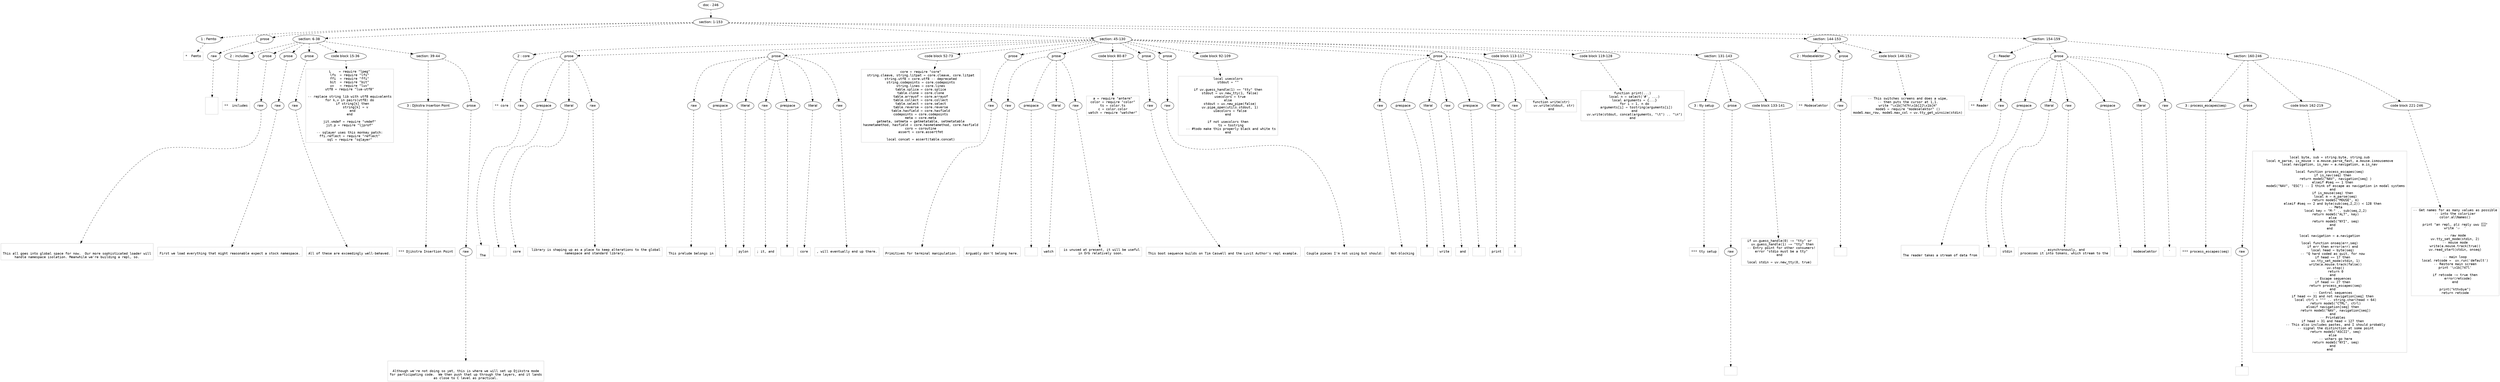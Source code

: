 digraph lpegNode {

node [fontname=Helvetica]
edge [style=dashed]

doc_0 [label="doc - 246"]


doc_0 -> { section_1}
{rank=same; section_1}

section_1 [label="section: 1-153"]


// END RANK doc_0

section_1 -> { header_2 prose_3 section_4 section_5 section_6 section_7}
{rank=same; header_2 prose_3 section_4 section_5 section_6 section_7}

header_2 [label="1 : Femto"]

prose_3 [label="prose"]

section_4 [label="section: 6-38"]

section_5 [label="section: 45-130"]

section_6 [label="section: 144-153"]

section_7 [label="section: 154-159"]


// END RANK section_1

header_2 -> leaf_8
leaf_8  [color=Gray,shape=rectangle,fontname=Inconsolata,label="*  Femto"]
// END RANK header_2

prose_3 -> { raw_9}
{rank=same; raw_9}

raw_9 [label="raw"]


// END RANK prose_3

raw_9 -> leaf_10
leaf_10  [color=Gray,shape=rectangle,fontname=Inconsolata,label="



"]
// END RANK raw_9

section_4 -> { header_11 prose_12 prose_13 prose_14 codeblock_15 section_16}
{rank=same; header_11 prose_12 prose_13 prose_14 codeblock_15 section_16}

header_11 [label="2 : includes"]

prose_12 [label="prose"]

prose_13 [label="prose"]

prose_14 [label="prose"]

codeblock_15 [label="code block 15-36"]

section_16 [label="section: 39-44"]


// END RANK section_4

header_11 -> leaf_17
leaf_17  [color=Gray,shape=rectangle,fontname=Inconsolata,label="**  includes"]
// END RANK header_11

prose_12 -> { raw_18}
{rank=same; raw_18}

raw_18 [label="raw"]


// END RANK prose_12

raw_18 -> leaf_19
leaf_19  [color=Gray,shape=rectangle,fontname=Inconsolata,label="

This all goes into global space for now.  Our more sophisticated loader will
handle namespace isolation. Meanwhile we're building a repl, so.
"]
// END RANK raw_18

prose_13 -> { raw_20}
{rank=same; raw_20}

raw_20 [label="raw"]


// END RANK prose_13

raw_20 -> leaf_21
leaf_21  [color=Gray,shape=rectangle,fontname=Inconsolata,label="
First we load everything that might reasonable expect a stock namespace.
"]
// END RANK raw_20

prose_14 -> { raw_22}
{rank=same; raw_22}

raw_22 [label="raw"]


// END RANK prose_14

raw_22 -> leaf_23
leaf_23  [color=Gray,shape=rectangle,fontname=Inconsolata,label="
All of these are exceedingly well-behaved.
"]
// END RANK raw_22

codeblock_15 -> leaf_24
leaf_24  [color=Gray,shape=rectangle,fontname=Inconsolata,label="L    = require \"lpeg\"
lfs  = require \"lfs\"
ffi  = require \"ffi\"
bit  = require \"bit\"
uv   = require \"luv\"
utf8 = require \"lua-utf8\"

-- replace string lib with utf8 equivalents
for k,v in pairs(utf8) do
   if string[k] then
      string[k] = v
   end
end

jit.vmdef = require \"vmdef\"
jit.p = require \"ljprof\"

-- sqlayer uses this monkey patch:
ffi.reflect = require \"reflect\"
sql = require \"sqlayer\""]
// END RANK codeblock_15

section_16 -> { header_25 prose_26}
{rank=same; header_25 prose_26}

header_25 [label="3 : Djikstra Insertion Point"]

prose_26 [label="prose"]


// END RANK section_16

header_25 -> leaf_27
leaf_27  [color=Gray,shape=rectangle,fontname=Inconsolata,label="*** Djikstra Insertion Point"]
// END RANK header_25

prose_26 -> { raw_28}
{rank=same; raw_28}

raw_28 [label="raw"]


// END RANK prose_26

raw_28 -> leaf_29
leaf_29  [color=Gray,shape=rectangle,fontname=Inconsolata,label="

Although we're not doing so yet, this is where we will set up Djikstra mode
for participating code.  We then push that up through the layers, and it lands
as close to C level as practical.
"]
// END RANK raw_28

section_5 -> { header_30 prose_31 prose_32 codeblock_33 prose_34 prose_35 codeblock_36 prose_37 prose_38 codeblock_39 prose_40 codeblock_41 codeblock_42 section_43}
{rank=same; header_30 prose_31 prose_32 codeblock_33 prose_34 prose_35 codeblock_36 prose_37 prose_38 codeblock_39 prose_40 codeblock_41 codeblock_42 section_43}

header_30 [label="2 : core"]

prose_31 [label="prose"]

prose_32 [label="prose"]

codeblock_33 [label="code block 52-73"]

prose_34 [label="prose"]

prose_35 [label="prose"]

codeblock_36 [label="code block 80-87"]

prose_37 [label="prose"]

prose_38 [label="prose"]

codeblock_39 [label="code block 92-109"]

prose_40 [label="prose"]

codeblock_41 [label="code block 113-117"]

codeblock_42 [label="code block 119-128"]

section_43 [label="section: 131-143"]


// END RANK section_5

header_30 -> leaf_44
leaf_44  [color=Gray,shape=rectangle,fontname=Inconsolata,label="** core"]
// END RANK header_30

prose_31 -> { raw_45 prespace_46 literal_47 raw_48}
{rank=same; raw_45 prespace_46 literal_47 raw_48}

raw_45 [label="raw"]

prespace_46 [label="prespace"]

literal_47 [label="literal"]

raw_48 [label="raw"]


// END RANK prose_31

raw_45 -> leaf_49
leaf_49  [color=Gray,shape=rectangle,fontname=Inconsolata,label="

The"]
// END RANK raw_45

prespace_46 -> leaf_50
leaf_50  [color=Gray,shape=rectangle,fontname=Inconsolata,label=" "]
// END RANK prespace_46

literal_47 -> leaf_51
leaf_51  [color=Gray,shape=rectangle,fontname=Inconsolata,label="core"]
// END RANK literal_47

raw_48 -> leaf_52
leaf_52  [color=Gray,shape=rectangle,fontname=Inconsolata,label=" library is shaping up as a place to keep alterations to the global
namespace and standard library.
"]
// END RANK raw_48

prose_32 -> { raw_53 prespace_54 literal_55 raw_56 prespace_57 literal_58 raw_59}
{rank=same; raw_53 prespace_54 literal_55 raw_56 prespace_57 literal_58 raw_59}

raw_53 [label="raw"]

prespace_54 [label="prespace"]

literal_55 [label="literal"]

raw_56 [label="raw"]

prespace_57 [label="prespace"]

literal_58 [label="literal"]

raw_59 [label="raw"]


// END RANK prose_32

raw_53 -> leaf_60
leaf_60  [color=Gray,shape=rectangle,fontname=Inconsolata,label="
This prelude belongs in"]
// END RANK raw_53

prespace_54 -> leaf_61
leaf_61  [color=Gray,shape=rectangle,fontname=Inconsolata,label=" "]
// END RANK prespace_54

literal_55 -> leaf_62
leaf_62  [color=Gray,shape=rectangle,fontname=Inconsolata,label="pylon"]
// END RANK literal_55

raw_56 -> leaf_63
leaf_63  [color=Gray,shape=rectangle,fontname=Inconsolata,label="; it, and"]
// END RANK raw_56

prespace_57 -> leaf_64
leaf_64  [color=Gray,shape=rectangle,fontname=Inconsolata,label=" "]
// END RANK prespace_57

literal_58 -> leaf_65
leaf_65  [color=Gray,shape=rectangle,fontname=Inconsolata,label="core"]
// END RANK literal_58

raw_59 -> leaf_66
leaf_66  [color=Gray,shape=rectangle,fontname=Inconsolata,label=", will eventually end up there.
"]
// END RANK raw_59

codeblock_33 -> leaf_67
leaf_67  [color=Gray,shape=rectangle,fontname=Inconsolata,label="core = require \"core\"
string.cleave, string.litpat = core.cleave, core.litpat
string.utf8 = core.utf8 -- deprecated
string.codepoints = core.codepoints
string.lines = core.lines
table.splice = core.splice
table.clone = core.clone
table.arrayof = core.arrayof
table.collect = core.collect
table.select = core.select
table.reverse = core.reverse
table.hasfield = core.hasfield
codepoints = core.codepoints
meta = core.meta
getmeta, setmeta = getmetatable, setmetatable
hasmetamethod, hasfield = core.hasmetamethod, core.hasfield
coro = coroutine
assert = core.assertfmt

local concat = assert(table.concat)"]
// END RANK codeblock_33

prose_34 -> { raw_68}
{rank=same; raw_68}

raw_68 [label="raw"]


// END RANK prose_34

raw_68 -> leaf_69
leaf_69  [color=Gray,shape=rectangle,fontname=Inconsolata,label="
Primitives for terminal manipulation.
"]
// END RANK raw_68

prose_35 -> { raw_70 prespace_71 literal_72 raw_73}
{rank=same; raw_70 prespace_71 literal_72 raw_73}

raw_70 [label="raw"]

prespace_71 [label="prespace"]

literal_72 [label="literal"]

raw_73 [label="raw"]


// END RANK prose_35

raw_70 -> leaf_74
leaf_74  [color=Gray,shape=rectangle,fontname=Inconsolata,label="
Arguably don't belong here."]
// END RANK raw_70

prespace_71 -> leaf_75
leaf_75  [color=Gray,shape=rectangle,fontname=Inconsolata,label=" "]
// END RANK prespace_71

literal_72 -> leaf_76
leaf_76  [color=Gray,shape=rectangle,fontname=Inconsolata,label="watch"]
// END RANK literal_72

raw_73 -> leaf_77
leaf_77  [color=Gray,shape=rectangle,fontname=Inconsolata,label=" is unused at present, it will be useful
in Orb relatively soon.
"]
// END RANK raw_73

codeblock_36 -> leaf_78
leaf_78  [color=Gray,shape=rectangle,fontname=Inconsolata,label="a = require \"anterm\"
color = require \"color\"
ts = color.ts
c = color.color
watch = require \"watcher\"
"]
// END RANK codeblock_36

prose_37 -> { raw_79}
{rank=same; raw_79}

raw_79 [label="raw"]


// END RANK prose_37

raw_79 -> leaf_80
leaf_80  [color=Gray,shape=rectangle,fontname=Inconsolata,label="
This boot sequence builds on Tim Caswell and the Luvit Author's repl example.
"]
// END RANK raw_79

prose_38 -> { raw_81}
{rank=same; raw_81}

raw_81 [label="raw"]


// END RANK prose_38

raw_81 -> leaf_82
leaf_82  [color=Gray,shape=rectangle,fontname=Inconsolata,label="
Couple pieces I'm not using but should:"]
// END RANK raw_81

codeblock_39 -> leaf_83
leaf_83  [color=Gray,shape=rectangle,fontname=Inconsolata,label="local usecolors
stdout = \"\"

if uv.guess_handle(1) == \"tty\" then
  stdout = uv.new_tty(1, false)
  usecolors = true
else
  stdout = uv.new_pipe(false)
  uv.pipe_open(utils.stdout, 1)
  usecolors = false
end

if not usecolors then
   ts = tostring
   -- #todo make this properly black and white ts
end"]
// END RANK codeblock_39

prose_40 -> { raw_84 prespace_85 literal_86 raw_87 prespace_88 literal_89 raw_90}
{rank=same; raw_84 prespace_85 literal_86 raw_87 prespace_88 literal_89 raw_90}

raw_84 [label="raw"]

prespace_85 [label="prespace"]

literal_86 [label="literal"]

raw_87 [label="raw"]

prespace_88 [label="prespace"]

literal_89 [label="literal"]

raw_90 [label="raw"]


// END RANK prose_40

raw_84 -> leaf_91
leaf_91  [color=Gray,shape=rectangle,fontname=Inconsolata,label="
Not-blocking"]
// END RANK raw_84

prespace_85 -> leaf_92
leaf_92  [color=Gray,shape=rectangle,fontname=Inconsolata,label=" "]
// END RANK prespace_85

literal_86 -> leaf_93
leaf_93  [color=Gray,shape=rectangle,fontname=Inconsolata,label="write"]
// END RANK literal_86

raw_87 -> leaf_94
leaf_94  [color=Gray,shape=rectangle,fontname=Inconsolata,label=" and"]
// END RANK raw_87

prespace_88 -> leaf_95
leaf_95  [color=Gray,shape=rectangle,fontname=Inconsolata,label=" "]
// END RANK prespace_88

literal_89 -> leaf_96
leaf_96  [color=Gray,shape=rectangle,fontname=Inconsolata,label="print"]
// END RANK literal_89

raw_90 -> leaf_97
leaf_97  [color=Gray,shape=rectangle,fontname=Inconsolata,label=":
"]
// END RANK raw_90

codeblock_41 -> leaf_98
leaf_98  [color=Gray,shape=rectangle,fontname=Inconsolata,label="function write(str)
   uv.write(stdout, str)
end"]
// END RANK codeblock_41

codeblock_42 -> leaf_99
leaf_99  [color=Gray,shape=rectangle,fontname=Inconsolata,label="function print(...)
  local n = select('#', ...)
  local arguments = {...}
  for i = 1, n do
    arguments[i] = tostring(arguments[i])
  end
  uv.write(stdout, concat(arguments, \"\\t\") .. \"\\n\")
end"]
// END RANK codeblock_42

section_43 -> { header_100 prose_101 codeblock_102}
{rank=same; header_100 prose_101 codeblock_102}

header_100 [label="3 : tty setup"]

prose_101 [label="prose"]

codeblock_102 [label="code block 133-141"]


// END RANK section_43

header_100 -> leaf_103
leaf_103  [color=Gray,shape=rectangle,fontname=Inconsolata,label="*** tty setup"]
// END RANK header_100

prose_101 -> { raw_104}
{rank=same; raw_104}

raw_104 [label="raw"]


// END RANK prose_101

raw_104 -> leaf_105
leaf_105  [color=Gray,shape=rectangle,fontname=Inconsolata,label="
"]
// END RANK raw_104

codeblock_102 -> leaf_106
leaf_106  [color=Gray,shape=rectangle,fontname=Inconsolata,label="if uv.guess_handle(0) ~= \"tty\" or
   uv.guess_handle(1) ~= \"tty\" then
  -- Entry point for other consumers!
  error \"stdio must be a tty\"
end

local stdin = uv.new_tty(0, true)"]
// END RANK codeblock_102

section_6 -> { header_107 prose_108 codeblock_109}
{rank=same; header_107 prose_108 codeblock_109}

header_107 [label="2 : Modeselektor"]

prose_108 [label="prose"]

codeblock_109 [label="code block 146-152"]


// END RANK section_6

header_107 -> leaf_110
leaf_110  [color=Gray,shape=rectangle,fontname=Inconsolata,label="** Modeselektor"]
// END RANK header_107

prose_108 -> { raw_111}
{rank=same; raw_111}

raw_111 [label="raw"]


// END RANK prose_108

raw_111 -> leaf_112
leaf_112  [color=Gray,shape=rectangle,fontname=Inconsolata,label="
"]
// END RANK raw_111

codeblock_109 -> leaf_113
leaf_113  [color=Gray,shape=rectangle,fontname=Inconsolata,label="-- This switches screens and does a wipe,
-- then puts the cursor at 1,1.
write \"\\x1b[?47h\\x1b[2J\\x1b[H\"
modeS = require \"modeselektor\" ()
modeS.max_row, modeS.max_col = uv.tty_get_winsize(stdin)"]
// END RANK codeblock_109

section_7 -> { header_114 prose_115 section_116}
{rank=same; header_114 prose_115 section_116}

header_114 [label="2 : Reader"]

prose_115 [label="prose"]

section_116 [label="section: 160-246"]


// END RANK section_7

header_114 -> leaf_117
leaf_117  [color=Gray,shape=rectangle,fontname=Inconsolata,label="** Reader"]
// END RANK header_114

prose_115 -> { raw_118 prespace_119 literal_120 raw_121 prespace_122 literal_123 raw_124}
{rank=same; raw_118 prespace_119 literal_120 raw_121 prespace_122 literal_123 raw_124}

raw_118 [label="raw"]

prespace_119 [label="prespace"]

literal_120 [label="literal"]

raw_121 [label="raw"]

prespace_122 [label="prespace"]

literal_123 [label="literal"]

raw_124 [label="raw"]


// END RANK prose_115

raw_118 -> leaf_125
leaf_125  [color=Gray,shape=rectangle,fontname=Inconsolata,label="

The reader takes a stream of data from"]
// END RANK raw_118

prespace_119 -> leaf_126
leaf_126  [color=Gray,shape=rectangle,fontname=Inconsolata,label=" "]
// END RANK prespace_119

literal_120 -> leaf_127
leaf_127  [color=Gray,shape=rectangle,fontname=Inconsolata,label="stdin"]
// END RANK literal_120

raw_121 -> leaf_128
leaf_128  [color=Gray,shape=rectangle,fontname=Inconsolata,label=", asynchronously, and
processes it into tokens, which stream to the"]
// END RANK raw_121

prespace_122 -> leaf_129
leaf_129  [color=Gray,shape=rectangle,fontname=Inconsolata,label=" "]
// END RANK prespace_122

literal_123 -> leaf_130
leaf_130  [color=Gray,shape=rectangle,fontname=Inconsolata,label="modeselektor"]
// END RANK literal_123

raw_124 -> leaf_131
leaf_131  [color=Gray,shape=rectangle,fontname=Inconsolata,label=".

"]
// END RANK raw_124

section_116 -> { header_132 prose_133 codeblock_134 codeblock_135}
{rank=same; header_132 prose_133 codeblock_134 codeblock_135}

header_132 [label="3 : process_escapes(seq)"]

prose_133 [label="prose"]

codeblock_134 [label="code block 162-219"]

codeblock_135 [label="code block 221-246"]


// END RANK section_116

header_132 -> leaf_136
leaf_136  [color=Gray,shape=rectangle,fontname=Inconsolata,label="*** process_escapes(seq)"]
// END RANK header_132

prose_133 -> { raw_137}
{rank=same; raw_137}

raw_137 [label="raw"]


// END RANK prose_133

raw_137 -> leaf_138
leaf_138  [color=Gray,shape=rectangle,fontname=Inconsolata,label="
"]
// END RANK raw_137

codeblock_134 -> leaf_139
leaf_139  [color=Gray,shape=rectangle,fontname=Inconsolata,label="
local byte, sub = string.byte, string.sub
local m_parse, is_mouse = a.mouse.parse_fast, a.mouse.ismousemove
local navigation, is_nav = a.navigation, a.is_nav

local function process_escapes(seq)
   if is_nav(seq) then
      return modeS(\"NAV\", navigation[seq] )
   elseif #seq == 1 then
      modeS(\"NAV\", \"ESC\") -- I think of escape as navigation in modal systems
   end
   if is_mouse(seq) then
      local m = m_parse(seq)
      return modeS(\"MOUSE\", m)
   elseif #seq == 2 and byte(sub(seq,2,2)) < 128 then
      -- Meta
      local key = \"M-\" .. sub(seq,2,2)
      return modeS(\"ALT\", key)
   else
      return modeS(\"NYI\", seq)
   end
end

local navigation = a.navigation

local function onseq(err,seq)
   if err then error(err) end
   local head = byte(seq)
   -- ^Q hard coded as quit, for now
   if head == 17 then
      uv.tty_set_mode(stdin, 1)
      write(a.mouse.track(false))
      uv.stop()
      return 0
   end
   -- Escape sequences
   if head == 27 then
      return process_escapes(seq)
   end
   -- Control sequences
   if head <= 31 and not navigation[seq] then
      local ctrl = \"^\" .. string.char(head + 64)
      return modeS(\"CTRL\", ctrl)
   elseif navigation[seq] then
      return modeS(\"NAV\", navigation[seq])
   end
   -- Printables
   if head > 31 and head < 127 then
      -- This also includes pastes, and I should probably
      -- signal the distinction at some point
      return modeS(\"ASCII\", seq)
   else
      -- wchars go here
      return modeS(\"NYI\", seq)
   end
end"]
// END RANK codeblock_134

codeblock_135 -> leaf_140
leaf_140  [color=Gray,shape=rectangle,fontname=Inconsolata,label="-- Get names for as many values as possible
-- into the colorizer
color.allNames()

print \"an repl, plz reply uwu 👀\"
write '👉  '

-- raw mode
uv.tty_set_mode(stdin, 2)
-- mouse mode
write(a.mouse.track(true))
uv.read_start(stdin, onseq)

-- main loop
local retcode =  uv.run('default')
-- Restore main screen
print '\\x1b[?47l'

if retcode ~= true then
   error(retcode)
end

print(\"kthxbye\")
return retcode"]
// END RANK codeblock_135


}
